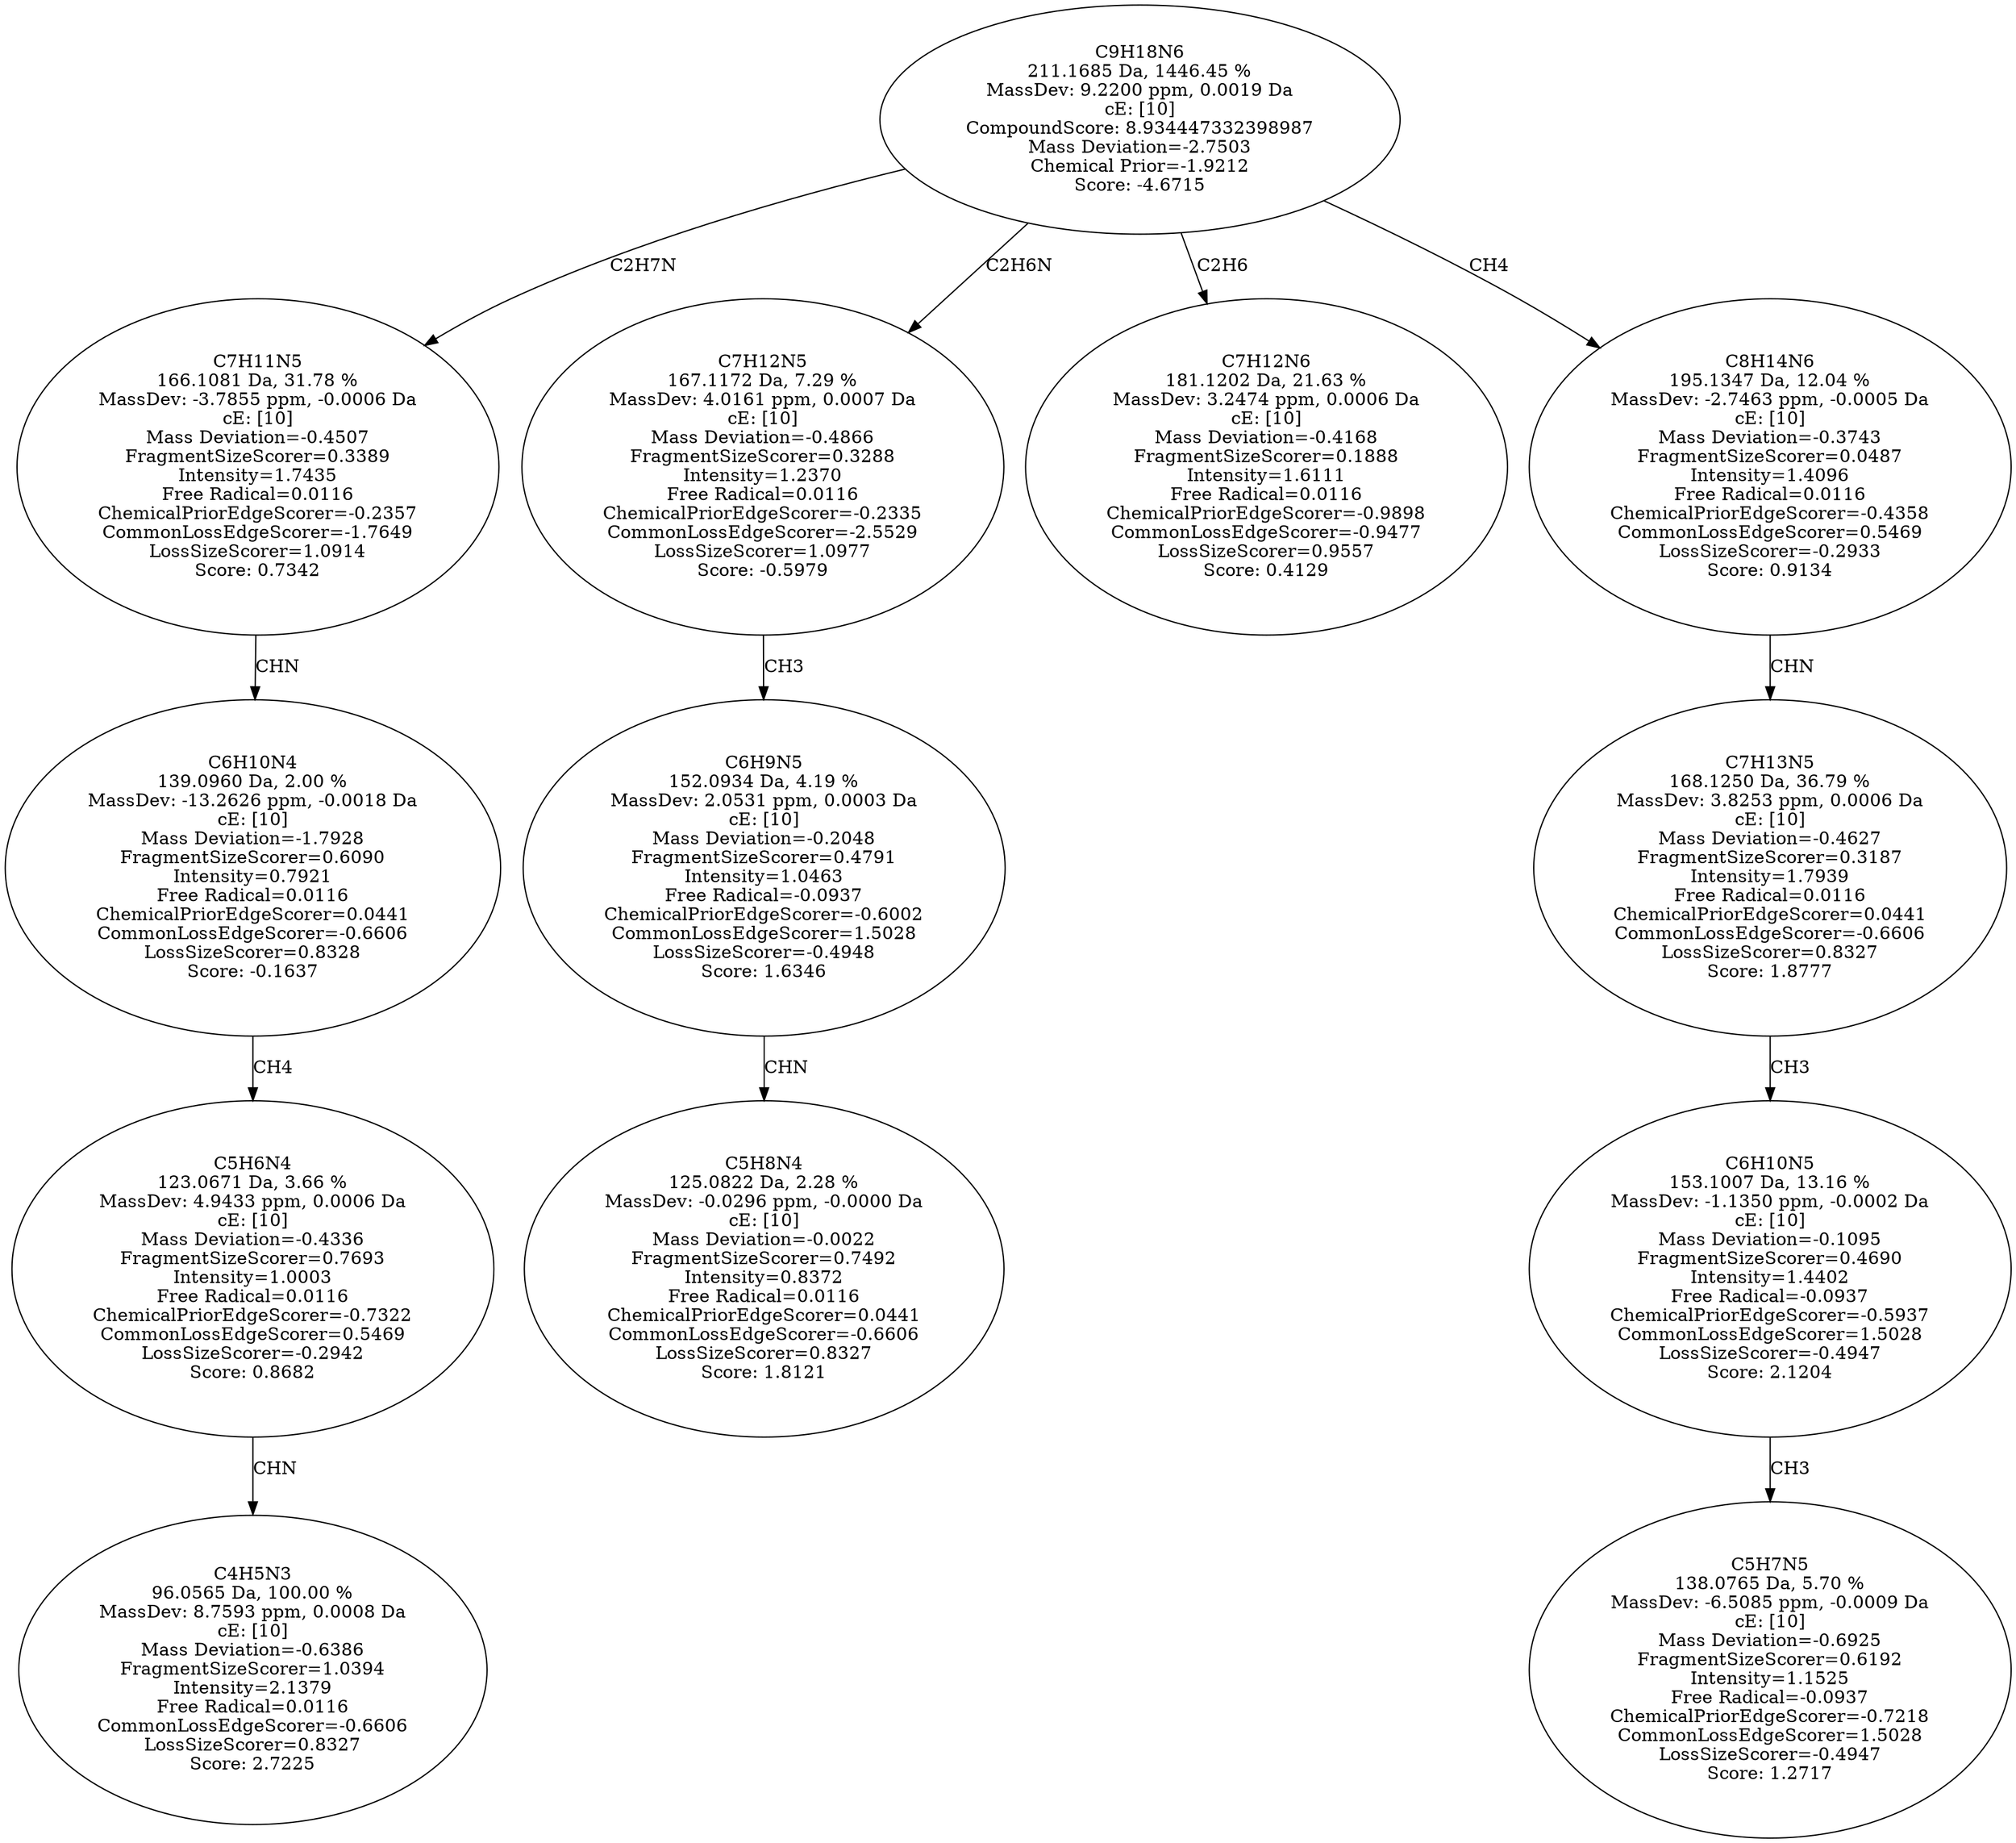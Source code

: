 strict digraph {
v1 [label="C4H5N3\n96.0565 Da, 100.00 %\nMassDev: 8.7593 ppm, 0.0008 Da\ncE: [10]\nMass Deviation=-0.6386\nFragmentSizeScorer=1.0394\nIntensity=2.1379\nFree Radical=0.0116\nCommonLossEdgeScorer=-0.6606\nLossSizeScorer=0.8327\nScore: 2.7225"];
v2 [label="C5H6N4\n123.0671 Da, 3.66 %\nMassDev: 4.9433 ppm, 0.0006 Da\ncE: [10]\nMass Deviation=-0.4336\nFragmentSizeScorer=0.7693\nIntensity=1.0003\nFree Radical=0.0116\nChemicalPriorEdgeScorer=-0.7322\nCommonLossEdgeScorer=0.5469\nLossSizeScorer=-0.2942\nScore: 0.8682"];
v3 [label="C6H10N4\n139.0960 Da, 2.00 %\nMassDev: -13.2626 ppm, -0.0018 Da\ncE: [10]\nMass Deviation=-1.7928\nFragmentSizeScorer=0.6090\nIntensity=0.7921\nFree Radical=0.0116\nChemicalPriorEdgeScorer=0.0441\nCommonLossEdgeScorer=-0.6606\nLossSizeScorer=0.8328\nScore: -0.1637"];
v4 [label="C7H11N5\n166.1081 Da, 31.78 %\nMassDev: -3.7855 ppm, -0.0006 Da\ncE: [10]\nMass Deviation=-0.4507\nFragmentSizeScorer=0.3389\nIntensity=1.7435\nFree Radical=0.0116\nChemicalPriorEdgeScorer=-0.2357\nCommonLossEdgeScorer=-1.7649\nLossSizeScorer=1.0914\nScore: 0.7342"];
v5 [label="C5H8N4\n125.0822 Da, 2.28 %\nMassDev: -0.0296 ppm, -0.0000 Da\ncE: [10]\nMass Deviation=-0.0022\nFragmentSizeScorer=0.7492\nIntensity=0.8372\nFree Radical=0.0116\nChemicalPriorEdgeScorer=0.0441\nCommonLossEdgeScorer=-0.6606\nLossSizeScorer=0.8327\nScore: 1.8121"];
v6 [label="C6H9N5\n152.0934 Da, 4.19 %\nMassDev: 2.0531 ppm, 0.0003 Da\ncE: [10]\nMass Deviation=-0.2048\nFragmentSizeScorer=0.4791\nIntensity=1.0463\nFree Radical=-0.0937\nChemicalPriorEdgeScorer=-0.6002\nCommonLossEdgeScorer=1.5028\nLossSizeScorer=-0.4948\nScore: 1.6346"];
v7 [label="C7H12N5\n167.1172 Da, 7.29 %\nMassDev: 4.0161 ppm, 0.0007 Da\ncE: [10]\nMass Deviation=-0.4866\nFragmentSizeScorer=0.3288\nIntensity=1.2370\nFree Radical=0.0116\nChemicalPriorEdgeScorer=-0.2335\nCommonLossEdgeScorer=-2.5529\nLossSizeScorer=1.0977\nScore: -0.5979"];
v8 [label="C7H12N6\n181.1202 Da, 21.63 %\nMassDev: 3.2474 ppm, 0.0006 Da\ncE: [10]\nMass Deviation=-0.4168\nFragmentSizeScorer=0.1888\nIntensity=1.6111\nFree Radical=0.0116\nChemicalPriorEdgeScorer=-0.9898\nCommonLossEdgeScorer=-0.9477\nLossSizeScorer=0.9557\nScore: 0.4129"];
v9 [label="C5H7N5\n138.0765 Da, 5.70 %\nMassDev: -6.5085 ppm, -0.0009 Da\ncE: [10]\nMass Deviation=-0.6925\nFragmentSizeScorer=0.6192\nIntensity=1.1525\nFree Radical=-0.0937\nChemicalPriorEdgeScorer=-0.7218\nCommonLossEdgeScorer=1.5028\nLossSizeScorer=-0.4947\nScore: 1.2717"];
v10 [label="C6H10N5\n153.1007 Da, 13.16 %\nMassDev: -1.1350 ppm, -0.0002 Da\ncE: [10]\nMass Deviation=-0.1095\nFragmentSizeScorer=0.4690\nIntensity=1.4402\nFree Radical=-0.0937\nChemicalPriorEdgeScorer=-0.5937\nCommonLossEdgeScorer=1.5028\nLossSizeScorer=-0.4947\nScore: 2.1204"];
v11 [label="C7H13N5\n168.1250 Da, 36.79 %\nMassDev: 3.8253 ppm, 0.0006 Da\ncE: [10]\nMass Deviation=-0.4627\nFragmentSizeScorer=0.3187\nIntensity=1.7939\nFree Radical=0.0116\nChemicalPriorEdgeScorer=0.0441\nCommonLossEdgeScorer=-0.6606\nLossSizeScorer=0.8327\nScore: 1.8777"];
v12 [label="C8H14N6\n195.1347 Da, 12.04 %\nMassDev: -2.7463 ppm, -0.0005 Da\ncE: [10]\nMass Deviation=-0.3743\nFragmentSizeScorer=0.0487\nIntensity=1.4096\nFree Radical=0.0116\nChemicalPriorEdgeScorer=-0.4358\nCommonLossEdgeScorer=0.5469\nLossSizeScorer=-0.2933\nScore: 0.9134"];
v13 [label="C9H18N6\n211.1685 Da, 1446.45 %\nMassDev: 9.2200 ppm, 0.0019 Da\ncE: [10]\nCompoundScore: 8.934447332398987\nMass Deviation=-2.7503\nChemical Prior=-1.9212\nScore: -4.6715"];
v2 -> v1 [label="CHN"];
v3 -> v2 [label="CH4"];
v4 -> v3 [label="CHN"];
v13 -> v4 [label="C2H7N"];
v6 -> v5 [label="CHN"];
v7 -> v6 [label="CH3"];
v13 -> v7 [label="C2H6N"];
v13 -> v8 [label="C2H6"];
v10 -> v9 [label="CH3"];
v11 -> v10 [label="CH3"];
v12 -> v11 [label="CHN"];
v13 -> v12 [label="CH4"];
}